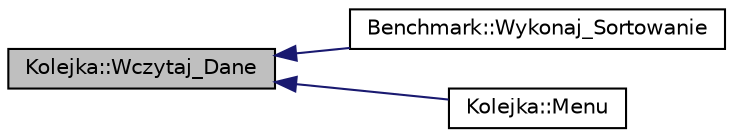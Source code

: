 digraph G
{
  edge [fontname="Helvetica",fontsize="10",labelfontname="Helvetica",labelfontsize="10"];
  node [fontname="Helvetica",fontsize="10",shape=record];
  rankdir="LR";
  Node1 [label="Kolejka::Wczytaj_Dane",height=0.2,width=0.4,color="black", fillcolor="grey75", style="filled" fontcolor="black"];
  Node1 -> Node2 [dir="back",color="midnightblue",fontsize="10",style="solid"];
  Node2 [label="Benchmark::Wykonaj_Sortowanie",height=0.2,width=0.4,color="black", fillcolor="white", style="filled",URL="$class_benchmark.html#a4b7c72902d81ff3829f990b3b112b5e1",tooltip="Funkcja wykonujaca algorytmy sortowania. Funkcja wykonuje wczytanie danych z plikow stos..."];
  Node1 -> Node3 [dir="back",color="midnightblue",fontsize="10",style="solid"];
  Node3 [label="Kolejka::Menu",height=0.2,width=0.4,color="black", fillcolor="white", style="filled",URL="$class_kolejka.html#adf3fa87d0693b7f11835e8a67d2efcc1",tooltip="Funkcja wyswietlajca menu klasy Kolejka."];
}
